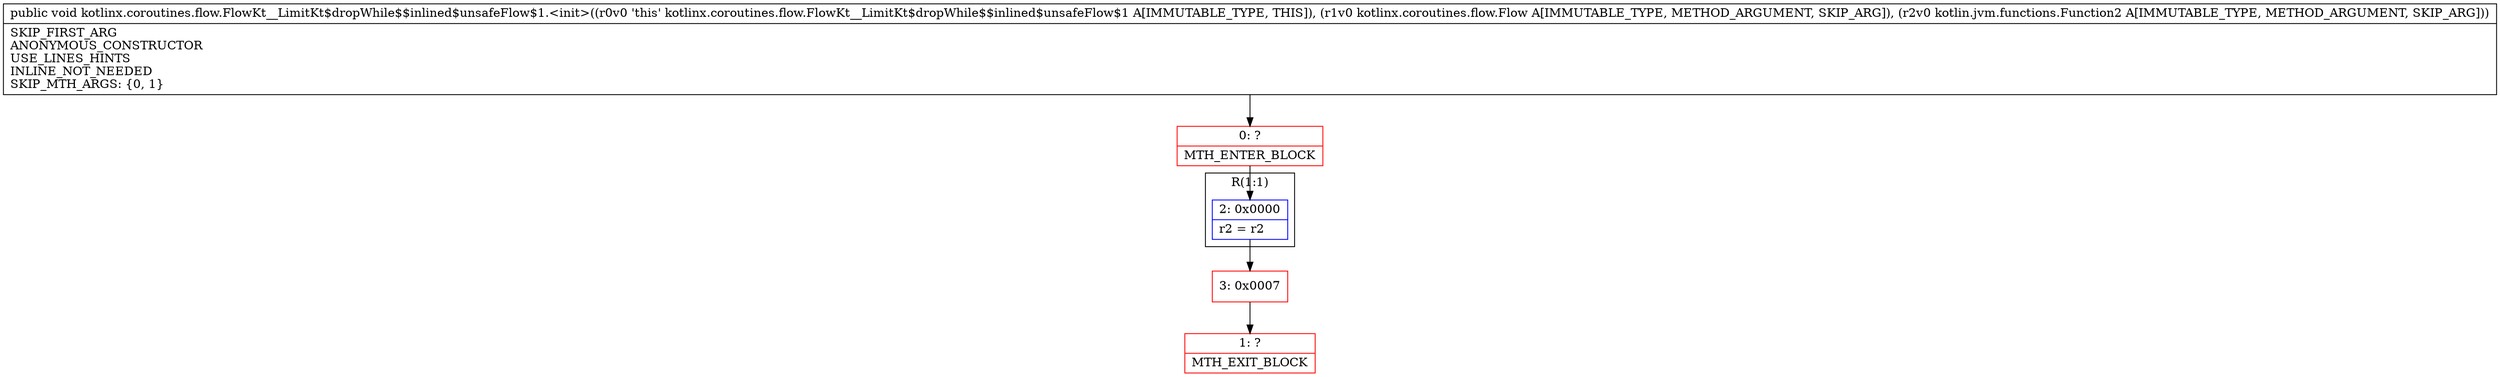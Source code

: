 digraph "CFG forkotlinx.coroutines.flow.FlowKt__LimitKt$dropWhile$$inlined$unsafeFlow$1.\<init\>(Lkotlinx\/coroutines\/flow\/Flow;Lkotlin\/jvm\/functions\/Function2;)V" {
subgraph cluster_Region_2020458431 {
label = "R(1:1)";
node [shape=record,color=blue];
Node_2 [shape=record,label="{2\:\ 0x0000|r2 = r2\l}"];
}
Node_0 [shape=record,color=red,label="{0\:\ ?|MTH_ENTER_BLOCK\l}"];
Node_3 [shape=record,color=red,label="{3\:\ 0x0007}"];
Node_1 [shape=record,color=red,label="{1\:\ ?|MTH_EXIT_BLOCK\l}"];
MethodNode[shape=record,label="{public void kotlinx.coroutines.flow.FlowKt__LimitKt$dropWhile$$inlined$unsafeFlow$1.\<init\>((r0v0 'this' kotlinx.coroutines.flow.FlowKt__LimitKt$dropWhile$$inlined$unsafeFlow$1 A[IMMUTABLE_TYPE, THIS]), (r1v0 kotlinx.coroutines.flow.Flow A[IMMUTABLE_TYPE, METHOD_ARGUMENT, SKIP_ARG]), (r2v0 kotlin.jvm.functions.Function2 A[IMMUTABLE_TYPE, METHOD_ARGUMENT, SKIP_ARG]))  | SKIP_FIRST_ARG\lANONYMOUS_CONSTRUCTOR\lUSE_LINES_HINTS\lINLINE_NOT_NEEDED\lSKIP_MTH_ARGS: \{0, 1\}\l}"];
MethodNode -> Node_0;Node_2 -> Node_3;
Node_0 -> Node_2;
Node_3 -> Node_1;
}

